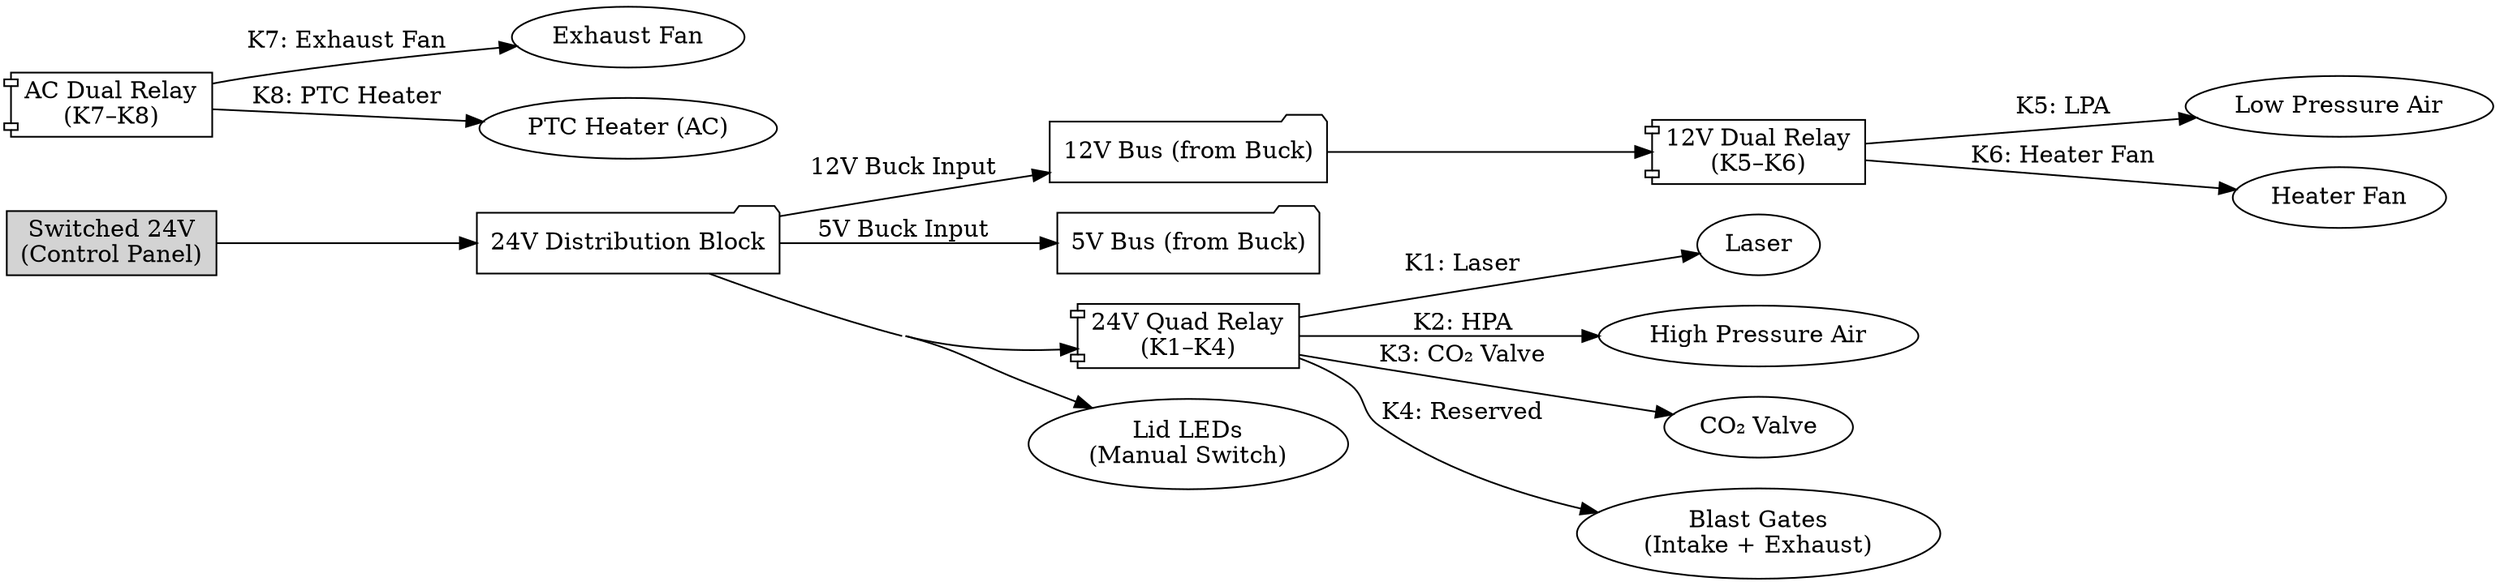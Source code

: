 // Relay Layout Updated K3/K4
digraph {
	concentrate=true fontsize=10 rankdir=LR splines=spline
	Sw24V [label="Switched 24V
(Control Panel)" fillcolor=lightgrey shape=rectangle style=filled]
	DB_24V [label="24V Distribution Block" shape=folder]
	DB_12V [label="12V Bus (from Buck)" shape=folder]
	DB_5V [label="5V Bus (from Buck)" shape=folder]
	Sw24V -> DB_24V
	Relay24V [label="24V Quad Relay
(K1–K4)" shape=component]
	DB_24V -> Relay24V
	Laser [label=Laser]
	HPA [label="High Pressure Air"]
	CO2Valve [label="CO₂ Valve"]
	BlastGates [label="Blast Gates
(Intake + Exhaust)"]
	Relay24V -> Laser [label="K1: Laser"]
	Relay24V -> HPA [label="K2: HPA"]
	Relay24V -> CO2Valve [label="K3: CO₂ Valve"]
	Relay24V -> BlastGates [label="K4: Reserved"]
	Relay12V [label="12V Dual Relay
(K5–K6)" shape=component]
	DB_12V -> Relay12V
	LPA [label="Low Pressure Air"]
	HeaterFan [label="Heater Fan"]
	Relay12V -> LPA [label="K5: LPA"]
	Relay12V -> HeaterFan [label="K6: Heater Fan"]
	RelayAC [label="AC Dual Relay
(K7–K8)" shape=component]
	ExhaustFan [label="Exhaust Fan"]
	PTCHeater [label="PTC Heater (AC)"]
	RelayAC -> ExhaustFan [label="K7: Exhaust Fan"]
	RelayAC -> PTCHeater [label="K8: PTC Heater"]
	DB_24V -> DB_5V [label="5V Buck Input"]
	DB_24V -> DB_12V [label="12V Buck Input"]
	Lights [label="Lid LEDs
(Manual Switch)"]
	DB_24V -> Lights
}
